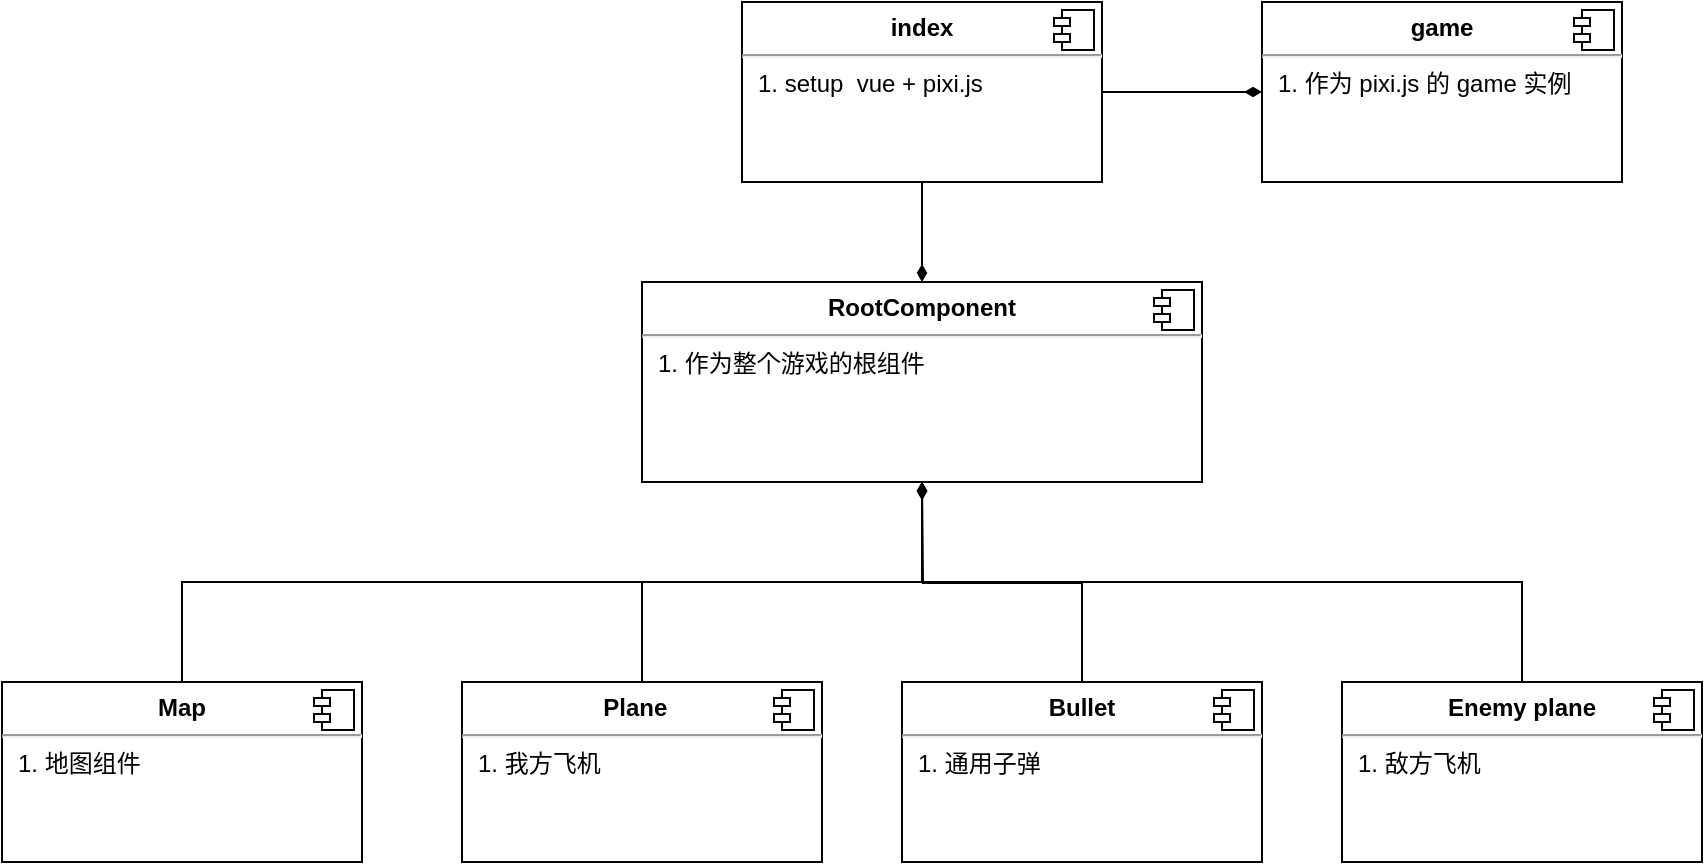 <mxfile version="13.1.3">
    <diagram id="6hGFLwfOUW9BJ-s0fimq" name="Page-1">
        <mxGraphModel dx="892" dy="781" grid="1" gridSize="10" guides="1" tooltips="1" connect="1" arrows="1" fold="1" page="1" pageScale="1" pageWidth="3300" pageHeight="4681" math="0" shadow="0">
            <root>
                <mxCell id="0"/>
                <mxCell id="1" parent="0"/>
                <mxCell id="32" style="edgeStyle=orthogonalEdgeStyle;rounded=0;orthogonalLoop=1;jettySize=auto;html=1;entryX=0;entryY=0.5;entryDx=0;entryDy=0;endArrow=diamondThin;endFill=1;" edge="1" parent="1" source="12" target="29">
                    <mxGeometry relative="1" as="geometry"/>
                </mxCell>
                <mxCell id="33" style="edgeStyle=orthogonalEdgeStyle;rounded=0;orthogonalLoop=1;jettySize=auto;html=1;entryX=0.5;entryY=0;entryDx=0;entryDy=0;endArrow=diamondThin;endFill=1;" edge="1" parent="1" source="12" target="23">
                    <mxGeometry relative="1" as="geometry"/>
                </mxCell>
                <mxCell id="12" value="&lt;p style=&quot;margin: 0px ; margin-top: 6px ; text-align: center&quot;&gt;&lt;b&gt;index&lt;/b&gt;&lt;/p&gt;&lt;hr&gt;&lt;p style=&quot;margin: 0px ; margin-left: 8px&quot;&gt;1. setup&amp;nbsp; vue + pixi.js&lt;/p&gt;" style="align=left;overflow=fill;html=1;dropTarget=0;" parent="1" vertex="1">
                    <mxGeometry x="450" y="60" width="180" height="90" as="geometry"/>
                </mxCell>
                <mxCell id="13" value="" style="shape=component;jettyWidth=8;jettyHeight=4;" parent="12" vertex="1">
                    <mxGeometry x="1" width="20" height="20" relative="1" as="geometry">
                        <mxPoint x="-24" y="4" as="offset"/>
                    </mxGeometry>
                </mxCell>
                <mxCell id="35" style="edgeStyle=orthogonalEdgeStyle;rounded=0;orthogonalLoop=1;jettySize=auto;html=1;entryX=0.5;entryY=1;entryDx=0;entryDy=0;endArrow=diamondThin;endFill=1;" edge="1" parent="1" source="15" target="23">
                    <mxGeometry relative="1" as="geometry">
                        <Array as="points">
                            <mxPoint x="170" y="350"/>
                            <mxPoint x="540" y="350"/>
                        </Array>
                    </mxGeometry>
                </mxCell>
                <mxCell id="15" value="&lt;p style=&quot;margin: 0px ; margin-top: 6px ; text-align: center&quot;&gt;&lt;b&gt;Map&lt;/b&gt;&lt;/p&gt;&lt;hr&gt;&lt;p style=&quot;margin: 0px ; margin-left: 8px&quot;&gt;1. 地图组件&lt;/p&gt;" style="align=left;overflow=fill;html=1;dropTarget=0;" parent="1" vertex="1">
                    <mxGeometry x="80" y="400" width="180" height="90" as="geometry"/>
                </mxCell>
                <mxCell id="16" value="" style="shape=component;jettyWidth=8;jettyHeight=4;" parent="15" vertex="1">
                    <mxGeometry x="1" width="20" height="20" relative="1" as="geometry">
                        <mxPoint x="-24" y="4" as="offset"/>
                    </mxGeometry>
                </mxCell>
                <mxCell id="36" style="edgeStyle=orthogonalEdgeStyle;rounded=0;orthogonalLoop=1;jettySize=auto;html=1;endArrow=diamondThin;endFill=1;" edge="1" parent="1" source="18">
                    <mxGeometry relative="1" as="geometry">
                        <mxPoint x="540" y="300" as="targetPoint"/>
                        <Array as="points">
                            <mxPoint x="400" y="350"/>
                            <mxPoint x="540" y="350"/>
                        </Array>
                    </mxGeometry>
                </mxCell>
                <mxCell id="18" value="&lt;p style=&quot;margin: 0px ; margin-top: 6px ; text-align: center&quot;&gt;&lt;b&gt;Plane&amp;nbsp;&amp;nbsp;&lt;/b&gt;&lt;/p&gt;&lt;hr&gt;&lt;p style=&quot;margin: 0px ; margin-left: 8px&quot;&gt;1. 我方飞机&lt;/p&gt;" style="align=left;overflow=fill;html=1;dropTarget=0;" parent="1" vertex="1">
                    <mxGeometry x="310" y="400" width="180" height="90" as="geometry"/>
                </mxCell>
                <mxCell id="19" value="" style="shape=component;jettyWidth=8;jettyHeight=4;" parent="18" vertex="1">
                    <mxGeometry x="1" width="20" height="20" relative="1" as="geometry">
                        <mxPoint x="-24" y="4" as="offset"/>
                    </mxGeometry>
                </mxCell>
                <mxCell id="37" style="edgeStyle=orthogonalEdgeStyle;rounded=0;orthogonalLoop=1;jettySize=auto;html=1;endArrow=diamondThin;endFill=1;" edge="1" parent="1" source="21">
                    <mxGeometry relative="1" as="geometry">
                        <mxPoint x="540" y="300" as="targetPoint"/>
                    </mxGeometry>
                </mxCell>
                <mxCell id="21" value="&lt;p style=&quot;margin: 0px ; margin-top: 6px ; text-align: center&quot;&gt;&lt;b&gt;Bullet&lt;/b&gt;&lt;/p&gt;&lt;hr&gt;&lt;p style=&quot;margin: 0px ; margin-left: 8px&quot;&gt;1. 通用子弹&lt;/p&gt;" style="align=left;overflow=fill;html=1;dropTarget=0;" parent="1" vertex="1">
                    <mxGeometry x="530" y="400" width="180" height="90" as="geometry"/>
                </mxCell>
                <mxCell id="22" value="" style="shape=component;jettyWidth=8;jettyHeight=4;" parent="21" vertex="1">
                    <mxGeometry x="1" width="20" height="20" relative="1" as="geometry">
                        <mxPoint x="-24" y="4" as="offset"/>
                    </mxGeometry>
                </mxCell>
                <mxCell id="23" value="&lt;p style=&quot;margin: 0px ; margin-top: 6px ; text-align: center&quot;&gt;&lt;b&gt;RootComponent&lt;/b&gt;&lt;br&gt;&lt;/p&gt;&lt;hr&gt;&lt;p style=&quot;margin: 0px ; margin-left: 8px&quot;&gt;1. 作为整个游戏的根组件&lt;/p&gt;" style="align=left;overflow=fill;html=1;dropTarget=0;" parent="1" vertex="1">
                    <mxGeometry x="400" y="200" width="280" height="100" as="geometry"/>
                </mxCell>
                <mxCell id="24" value="" style="shape=component;jettyWidth=8;jettyHeight=4;" parent="23" vertex="1">
                    <mxGeometry x="1" width="20" height="20" relative="1" as="geometry">
                        <mxPoint x="-24" y="4" as="offset"/>
                    </mxGeometry>
                </mxCell>
                <mxCell id="40" style="edgeStyle=orthogonalEdgeStyle;rounded=0;orthogonalLoop=1;jettySize=auto;html=1;entryX=0.5;entryY=1;entryDx=0;entryDy=0;endArrow=diamondThin;endFill=1;" edge="1" parent="1" source="25" target="23">
                    <mxGeometry relative="1" as="geometry">
                        <Array as="points">
                            <mxPoint x="840" y="350"/>
                            <mxPoint x="540" y="350"/>
                        </Array>
                    </mxGeometry>
                </mxCell>
                <mxCell id="25" value="&lt;p style=&quot;margin: 0px ; margin-top: 6px ; text-align: center&quot;&gt;&lt;b&gt;Enemy plane&lt;/b&gt;&lt;br&gt;&lt;/p&gt;&lt;hr&gt;&lt;p style=&quot;margin: 0px ; margin-left: 8px&quot;&gt;1. 敌方飞机&lt;/p&gt;&lt;p style=&quot;margin: 0px ; margin-left: 8px&quot;&gt;&lt;br&gt;&lt;/p&gt;" style="align=left;overflow=fill;html=1;dropTarget=0;" parent="1" vertex="1">
                    <mxGeometry x="750" y="400" width="180" height="90" as="geometry"/>
                </mxCell>
                <mxCell id="26" value="" style="shape=component;jettyWidth=8;jettyHeight=4;" parent="25" vertex="1">
                    <mxGeometry x="1" width="20" height="20" relative="1" as="geometry">
                        <mxPoint x="-24" y="4" as="offset"/>
                    </mxGeometry>
                </mxCell>
                <mxCell id="29" value="&lt;p style=&quot;margin: 0px ; margin-top: 6px ; text-align: center&quot;&gt;&lt;b&gt;game&lt;/b&gt;&lt;/p&gt;&lt;hr&gt;&lt;p style=&quot;margin: 0px ; margin-left: 8px&quot;&gt;1. 作为 pixi.js 的 game 实例&lt;/p&gt;" style="align=left;overflow=fill;html=1;dropTarget=0;" vertex="1" parent="1">
                    <mxGeometry x="710" y="60" width="180" height="90" as="geometry"/>
                </mxCell>
                <mxCell id="30" value="" style="shape=component;jettyWidth=8;jettyHeight=4;" vertex="1" parent="29">
                    <mxGeometry x="1" width="20" height="20" relative="1" as="geometry">
                        <mxPoint x="-24" y="4" as="offset"/>
                    </mxGeometry>
                </mxCell>
            </root>
        </mxGraphModel>
    </diagram>
</mxfile>